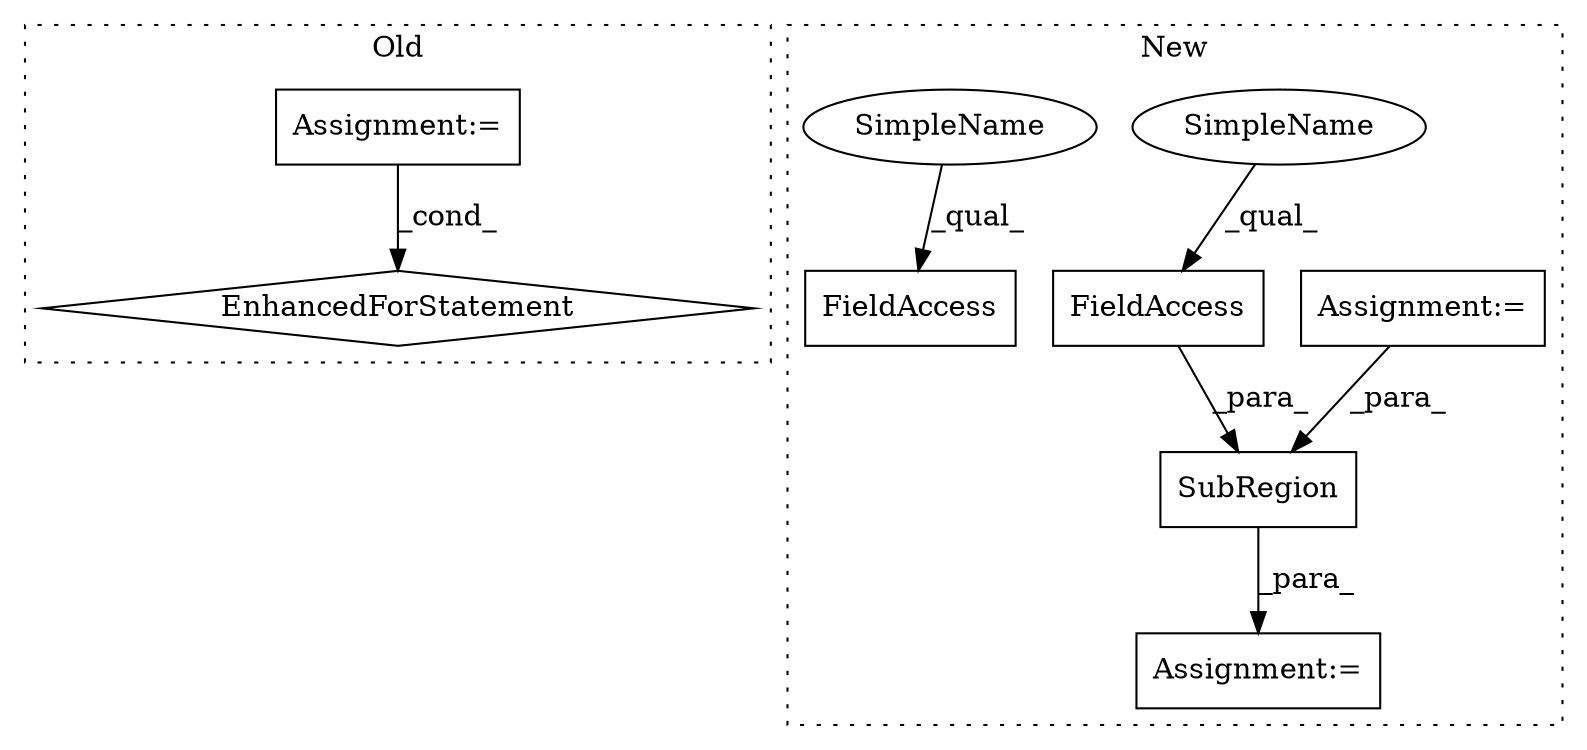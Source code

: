 digraph G {
subgraph cluster0 {
1 [label="EnhancedForStatement" a="70" s="3009,3099" l="61,2" shape="diamond"];
7 [label="Assignment:=" a="7" s="2721,2800" l="53,2" shape="box"];
label = "Old";
style="dotted";
}
subgraph cluster1 {
2 [label="SubRegion" a="32" s="4857,4892" l="10,1" shape="box"];
3 [label="FieldAccess" a="22" s="4867" l="21" shape="box"];
4 [label="FieldAccess" a="22" s="4924" l="21" shape="box"];
5 [label="Assignment:=" a="7" s="4856" l="1" shape="box"];
6 [label="Assignment:=" a="7" s="4617" l="1" shape="box"];
8 [label="SimpleName" a="42" s="4867" l="10" shape="ellipse"];
9 [label="SimpleName" a="42" s="4924" l="10" shape="ellipse"];
label = "New";
style="dotted";
}
2 -> 5 [label="_para_"];
3 -> 2 [label="_para_"];
6 -> 2 [label="_para_"];
7 -> 1 [label="_cond_"];
8 -> 3 [label="_qual_"];
9 -> 4 [label="_qual_"];
}